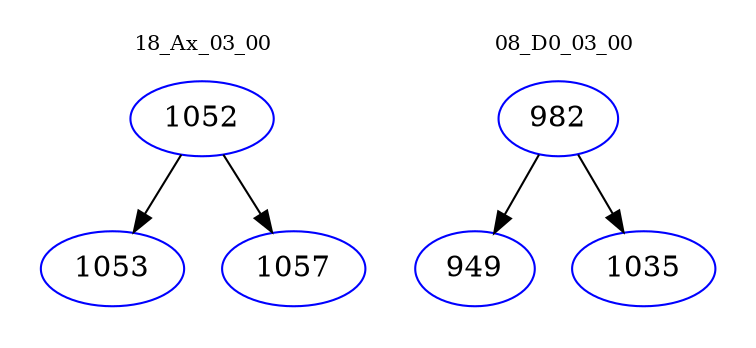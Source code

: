 digraph{
subgraph cluster_0 {
color = white
label = "18_Ax_03_00";
fontsize=10;
T0_1052 [label="1052", color="blue"]
T0_1052 -> T0_1053 [color="black"]
T0_1053 [label="1053", color="blue"]
T0_1052 -> T0_1057 [color="black"]
T0_1057 [label="1057", color="blue"]
}
subgraph cluster_1 {
color = white
label = "08_D0_03_00";
fontsize=10;
T1_982 [label="982", color="blue"]
T1_982 -> T1_949 [color="black"]
T1_949 [label="949", color="blue"]
T1_982 -> T1_1035 [color="black"]
T1_1035 [label="1035", color="blue"]
}
}
